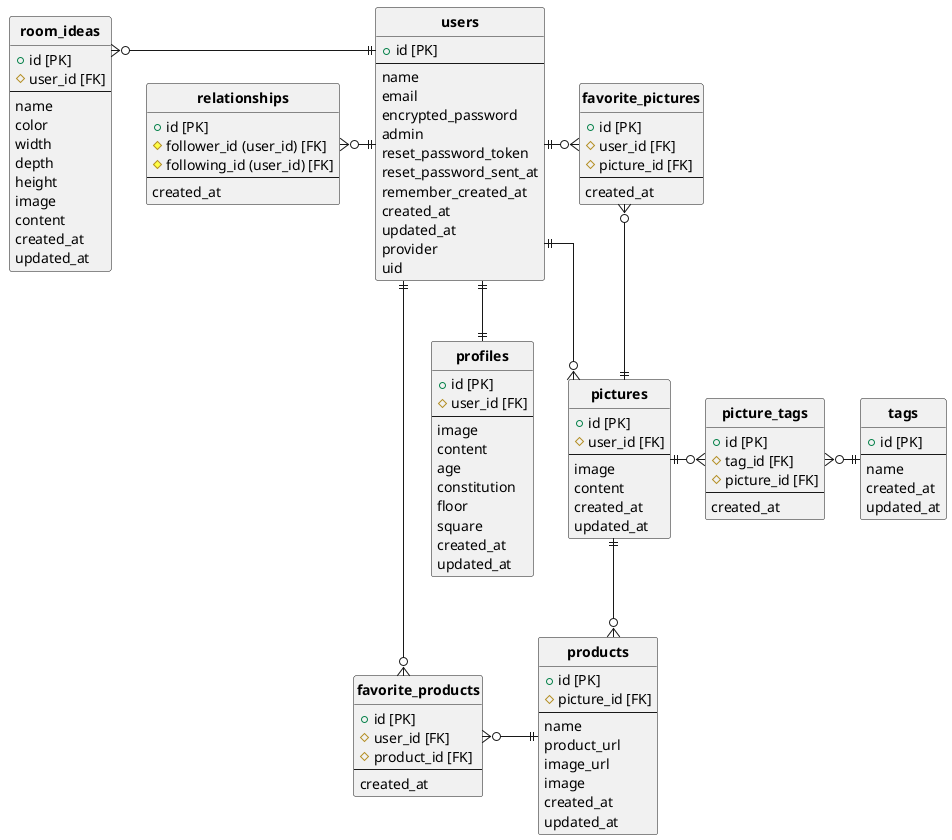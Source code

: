 ' option + D でプレビュー
' コマンドパレット　export Current File Diagrams
' titleは宣言文に使われているので、クオーテーションでごまかし
' アソシエーションの向き、左 -l-, 右 -r-, 上 -u-, 下 -d-

@startuml yonde
' hide the spot
hide circle

' avoid problems with angled crows feet
skinparam linetype ortho

entity "**users**" as users {
  + id [PK]
  --
  name
  email
  encrypted_password
  admin
  reset_password_token
  reset_password_sent_at
  remember_created_at
  created_at
  updated_at
  provider
  uid
}

entity "**profiles**" as profiles {
  + id [PK]
  # user_id [FK]
  --
  image
  content
  age
  constitution
  floor
  square
  created_at
  updated_at
}

entity "**room_ideas**" as room_ideas {
  + id [PK]
  # user_id [FK]
  --
  name
  color
  width
  depth
  height
  image
  content
  created_at
  updated_at
}

entity "**relationships**" as relationships {
  + id [PK]
  # follower_id (user_id) [FK]
  # following_id (user_id) [FK]
  --
  created_at
}

entity "**pictures**" as pictures	 {
  + id [PK]
  # user_id [FK]
  --
  image
  content
  created_at
  updated_at
}

entity "**favorite_pictures**" as favorited_pictures {
  + id [PK]
  # user_id [FK]
  # picture_id [FK]
  --
  created_at
}

entity "**products**" as products {
  + id [PK]
  # picture_id [FK]
  --
  name
  product_url
  image_url
  image
  created_at
  updated_at
}

entity "**favorite_products**" as favorited_products {
  + id [PK]
  # user_id [FK]
  # product_id [FK]
  --
  created_at
}

entity "**tags**" as tags {
  + id [PK]
  --
  name
  created_at
  updated_at
}

entity "**picture_tags**" as picture_tags {
  + id [PK]
  # tag_id [FK]
  # picture_id [FK]
  --
  created_at
}

users ||-l-o{ relationships
users ||-l-o{ room_ideas
users ||-r-o{ favorited_pictures
pictures ||-u-o{ favorited_pictures
pictures ||--o{ products
tags ||-l-o{ picture_tags
products ||-l-o{ favorited_products
users ||-d-o{ favorited_products
users ||--o{ pictures
pictures ||-r-o{ picture_tags
users ||--|| profiles

@enduml